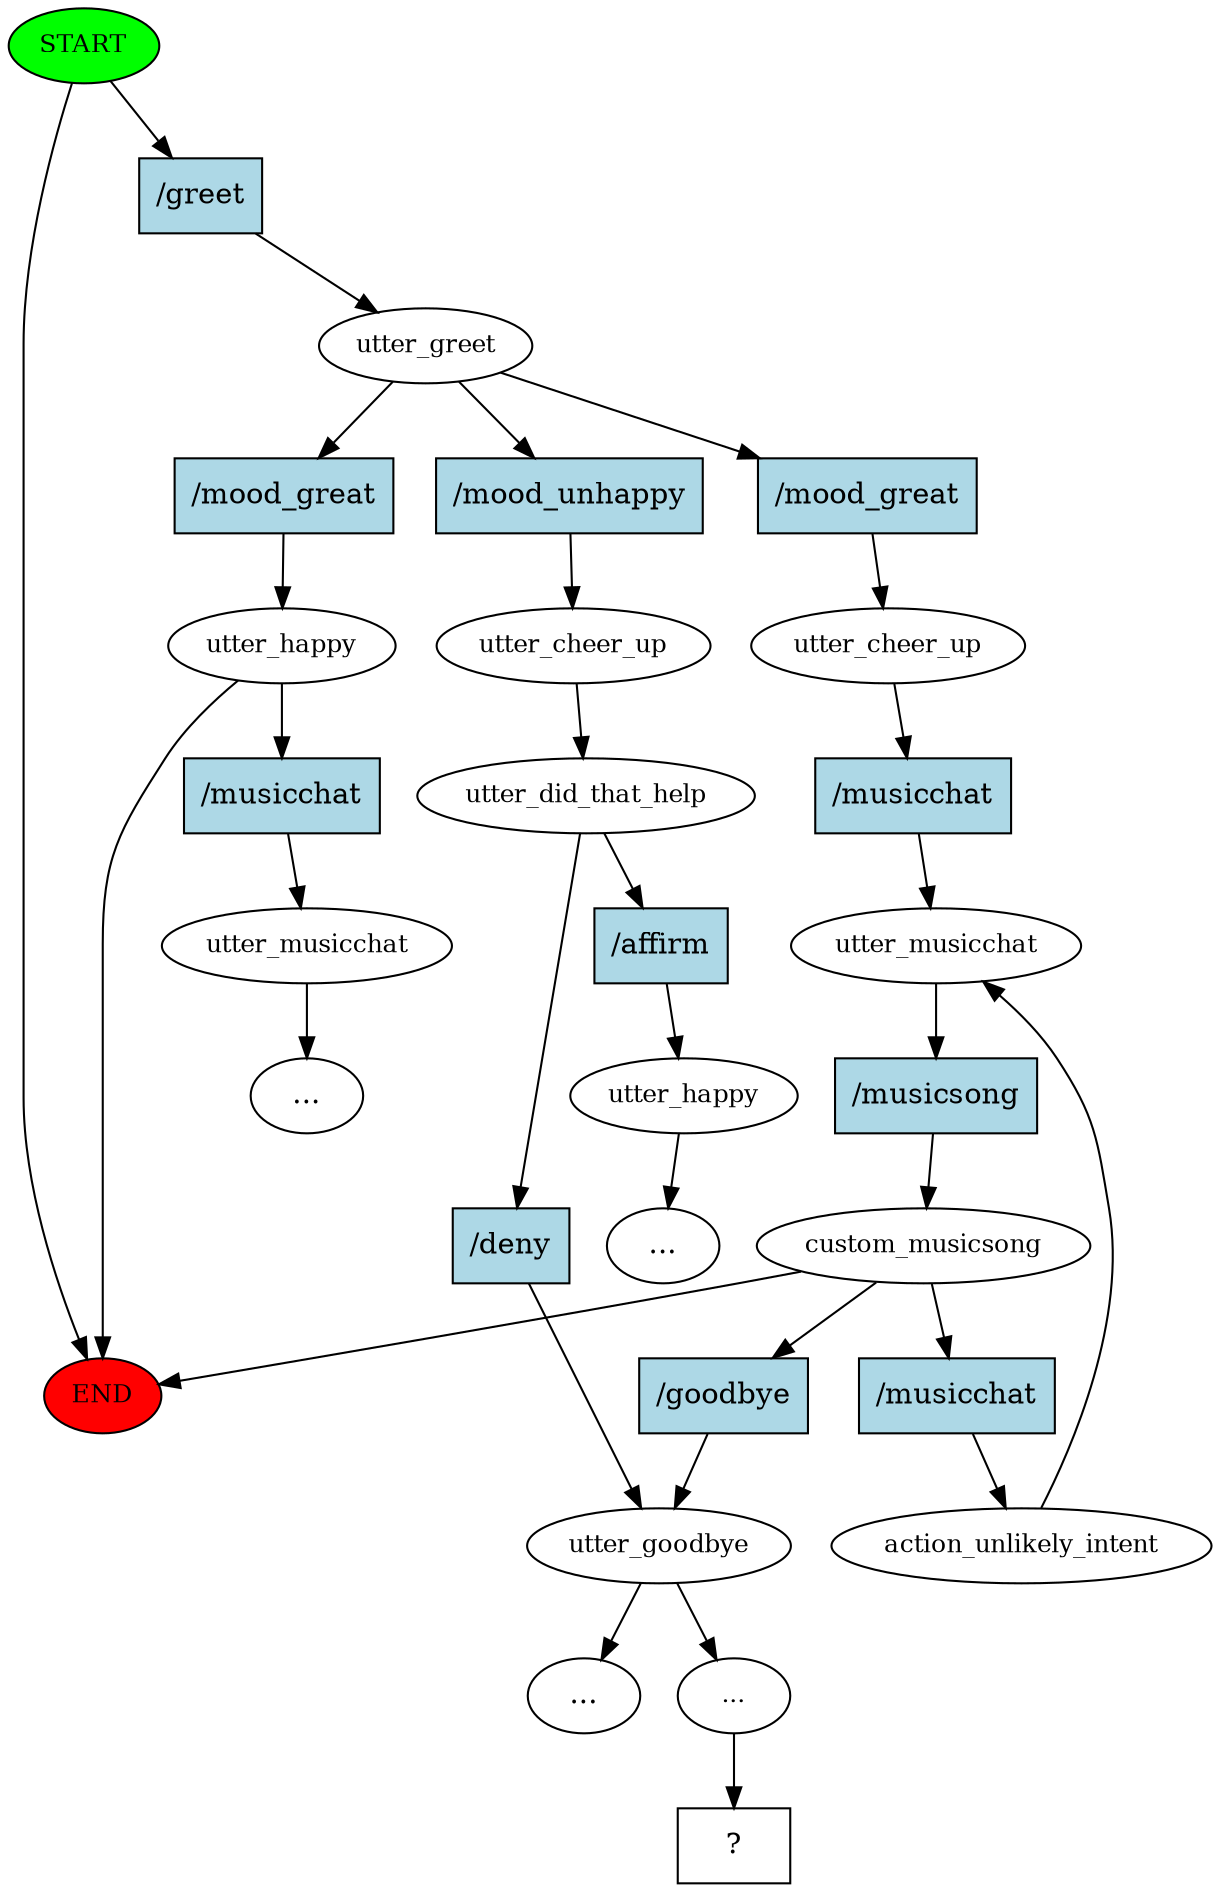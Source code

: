 digraph  {
0 [class="start active", fillcolor=green, fontsize=12, label=START, style=filled];
"-1" [class=end, fillcolor=red, fontsize=12, label=END, style=filled];
1 [class=active, fontsize=12, label=utter_greet];
2 [class="", fontsize=12, label=utter_happy];
5 [class="", fontsize=12, label=utter_musicchat];
"-3" [class=ellipsis, label="..."];
7 [class=active, fontsize=12, label=utter_cheer_up];
8 [class=active, fontsize=12, label=utter_musicchat];
9 [class=active, fontsize=12, label=custom_musicsong];
11 [class="", fontsize=12, label=utter_cheer_up];
12 [class="", fontsize=12, label=utter_did_that_help];
13 [class="", fontsize=12, label=utter_happy];
"-4" [class=ellipsis, label="..."];
17 [class=active, fontsize=12, label=utter_goodbye];
"-5" [class=ellipsis, label="..."];
22 [class=active, fontsize=12, label=action_unlikely_intent];
26 [class=active, fontsize=12, label="..."];
27 [class="intent dashed active", label="  ?  ", shape=rect];
28 [class="intent active", fillcolor=lightblue, label="/greet", shape=rect, style=filled];
29 [class=intent, fillcolor=lightblue, label="/mood_great", shape=rect, style=filled];
30 [class="intent active", fillcolor=lightblue, label="/mood_great", shape=rect, style=filled];
31 [class=intent, fillcolor=lightblue, label="/mood_unhappy", shape=rect, style=filled];
32 [class=intent, fillcolor=lightblue, label="/musicchat", shape=rect, style=filled];
33 [class="intent active", fillcolor=lightblue, label="/musicchat", shape=rect, style=filled];
34 [class="intent active", fillcolor=lightblue, label="/musicsong", shape=rect, style=filled];
35 [class="intent active", fillcolor=lightblue, label="/musicchat", shape=rect, style=filled];
36 [class="intent active", fillcolor=lightblue, label="/goodbye", shape=rect, style=filled];
37 [class=intent, fillcolor=lightblue, label="/affirm", shape=rect, style=filled];
38 [class=intent, fillcolor=lightblue, label="/deny", shape=rect, style=filled];
0 -> "-1"  [class="", key=NONE, label=""];
0 -> 28  [class=active, key=0];
1 -> 29  [class="", key=0];
1 -> 30  [class=active, key=0];
1 -> 31  [class="", key=0];
2 -> "-1"  [class="", key=NONE, label=""];
2 -> 32  [class="", key=0];
5 -> "-3"  [class="", key=NONE, label=""];
7 -> 33  [class=active, key=0];
8 -> 34  [class=active, key=0];
9 -> "-1"  [class="", key=NONE, label=""];
9 -> 35  [class=active, key=0];
9 -> 36  [class=active, key=0];
11 -> 12  [class="", key=NONE, label=""];
12 -> 37  [class="", key=0];
12 -> 38  [class="", key=0];
13 -> "-4"  [class="", key=NONE, label=""];
17 -> "-5"  [class="", key=NONE, label=""];
17 -> 26  [class=active, key=NONE, label=""];
22 -> 8  [class=active, key=NONE, label=""];
26 -> 27  [class=active, key=NONE, label=""];
28 -> 1  [class=active, key=0];
29 -> 2  [class="", key=0];
30 -> 7  [class=active, key=0];
31 -> 11  [class="", key=0];
32 -> 5  [class="", key=0];
33 -> 8  [class=active, key=0];
34 -> 9  [class=active, key=0];
35 -> 22  [class=active, key=0];
36 -> 17  [class=active, key=0];
37 -> 13  [class="", key=0];
38 -> 17  [class="", key=0];
}

